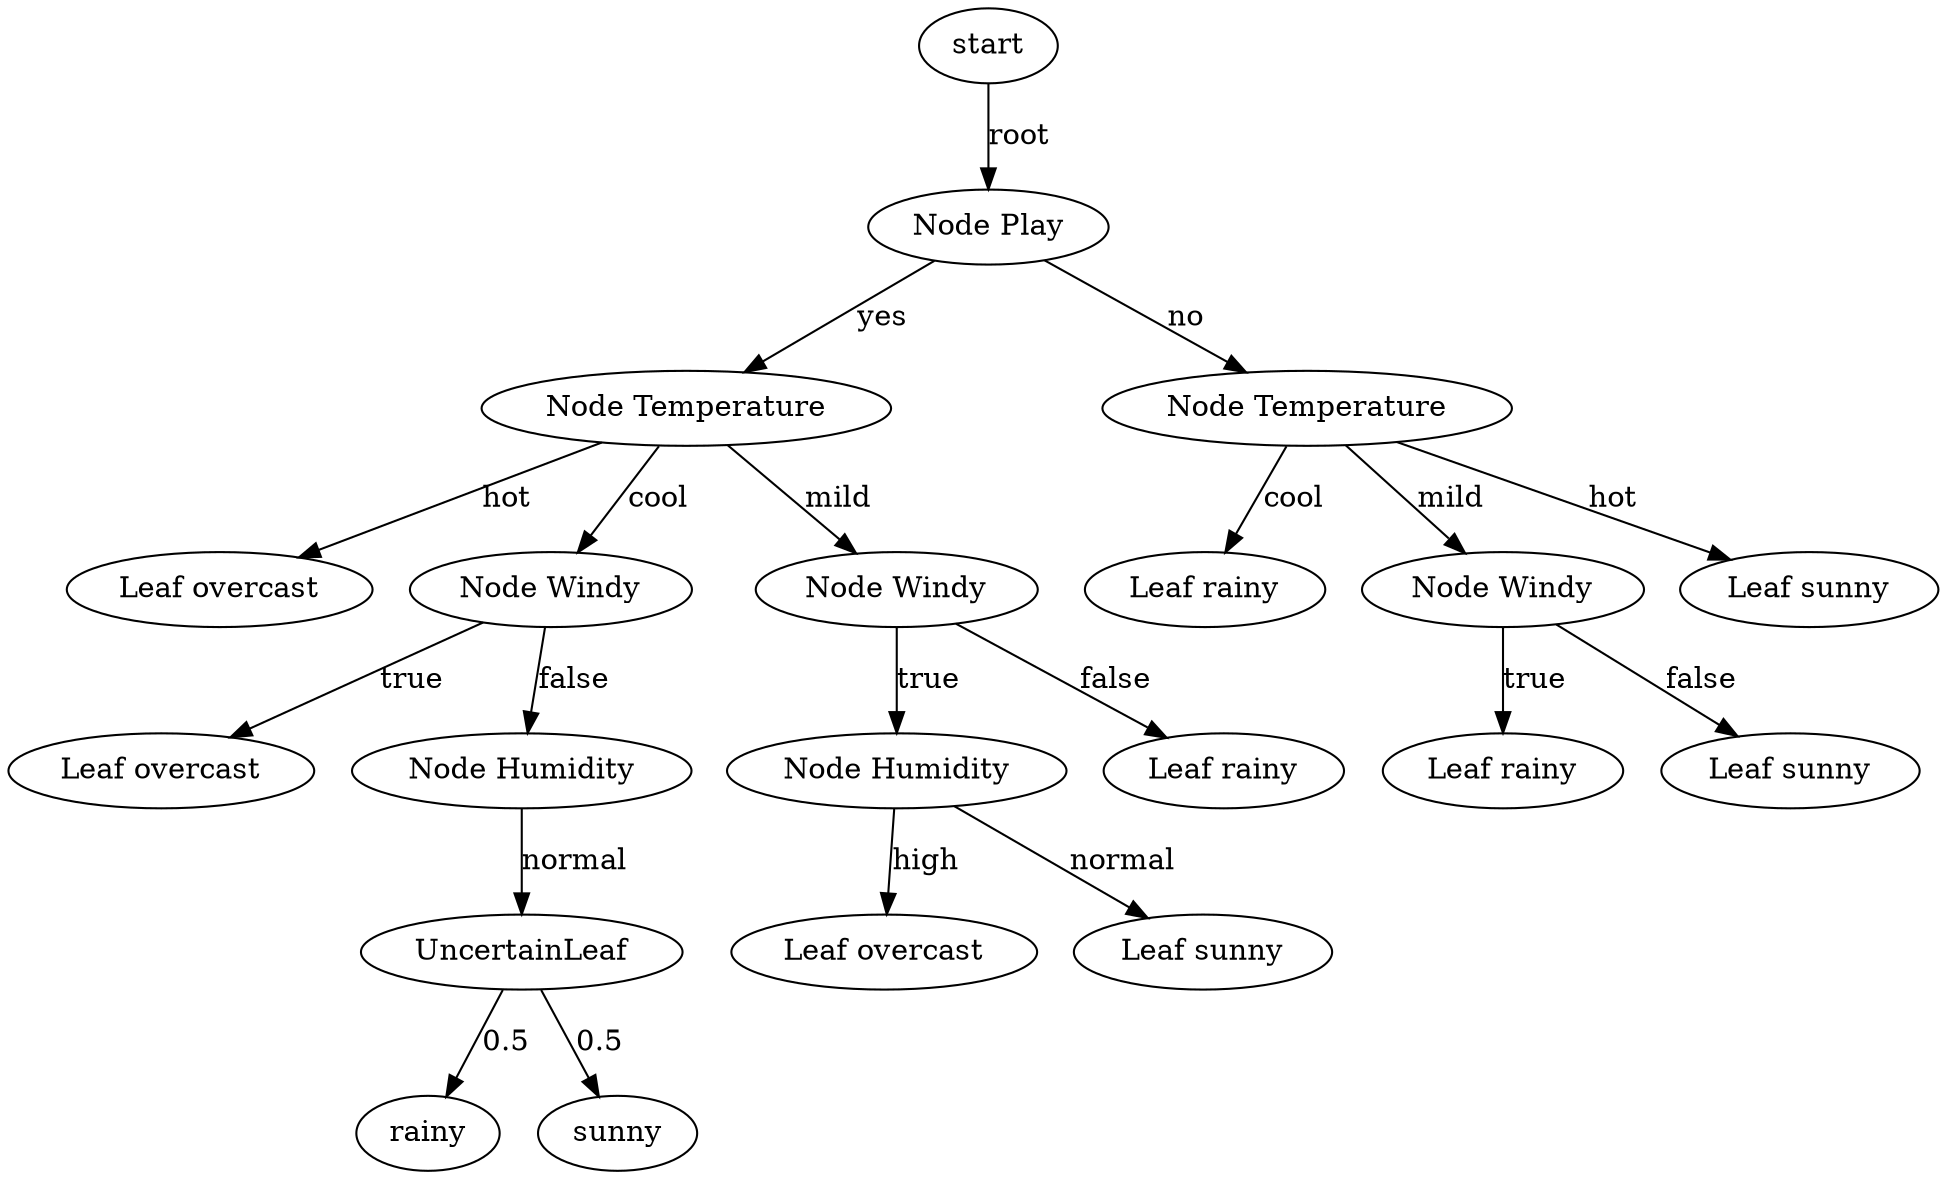 digraph id3Tree{
	start -> 	startroot [label="root"];
	startroot [label="Node Play"];
	startroot -> 	startrootyes [label="yes"];
	startrootyes [label="Node Temperature"];
	startrootyes -> 	startrootyeshot[label="hot"];
	startrootyeshot[label="Leaf overcast"];
	startrootyes -> 	startrootyescool [label="cool"];
	startrootyescool [label="Node Windy"];
	startrootyescool -> 	startrootyescooltrue[label="true"];
	startrootyescooltrue[label="Leaf overcast"];
	startrootyescool -> 	startrootyescoolfalse [label="false"];
	startrootyescoolfalse [label="Node Humidity"];
	startrootyescoolfalse -> 	startrootyescoolfalsenormal[label=normal];
	startrootyescoolfalsenormal[label="UncertainLeaf"];
	startrootyescoolfalsenormal -> 	startrootyescoolfalsenormalrainy [label=0.5];
	startrootyescoolfalsenormalrainy [label="rainy"];
	startrootyescoolfalsenormal -> 	startrootyescoolfalsenormalsunny [label=0.5];
	startrootyescoolfalsenormalsunny [label="sunny"];
	startrootyes -> 	startrootyesmild [label="mild"];
	startrootyesmild [label="Node Windy"];
	startrootyesmild -> 	startrootyesmildtrue [label="true"];
	startrootyesmildtrue [label="Node Humidity"];
	startrootyesmildtrue -> 	startrootyesmildtruehigh[label="high"];
	startrootyesmildtruehigh[label="Leaf overcast"];
	startrootyesmildtrue -> 	startrootyesmildtruenormal[label="normal"];
	startrootyesmildtruenormal[label="Leaf sunny"];
	startrootyesmild -> 	startrootyesmildfalse[label="false"];
	startrootyesmildfalse[label="Leaf rainy"];
	startroot -> 	startrootno [label="no"];
	startrootno [label="Node Temperature"];
	startrootno -> 	startrootnocool[label="cool"];
	startrootnocool[label="Leaf rainy"];
	startrootno -> 	startrootnomild [label="mild"];
	startrootnomild [label="Node Windy"];
	startrootnomild -> 	startrootnomildtrue[label="true"];
	startrootnomildtrue[label="Leaf rainy"];
	startrootnomild -> 	startrootnomildfalse[label="false"];
	startrootnomildfalse[label="Leaf sunny"];
	startrootno -> 	startrootnohot[label="hot"];
	startrootnohot[label="Leaf sunny"];
}